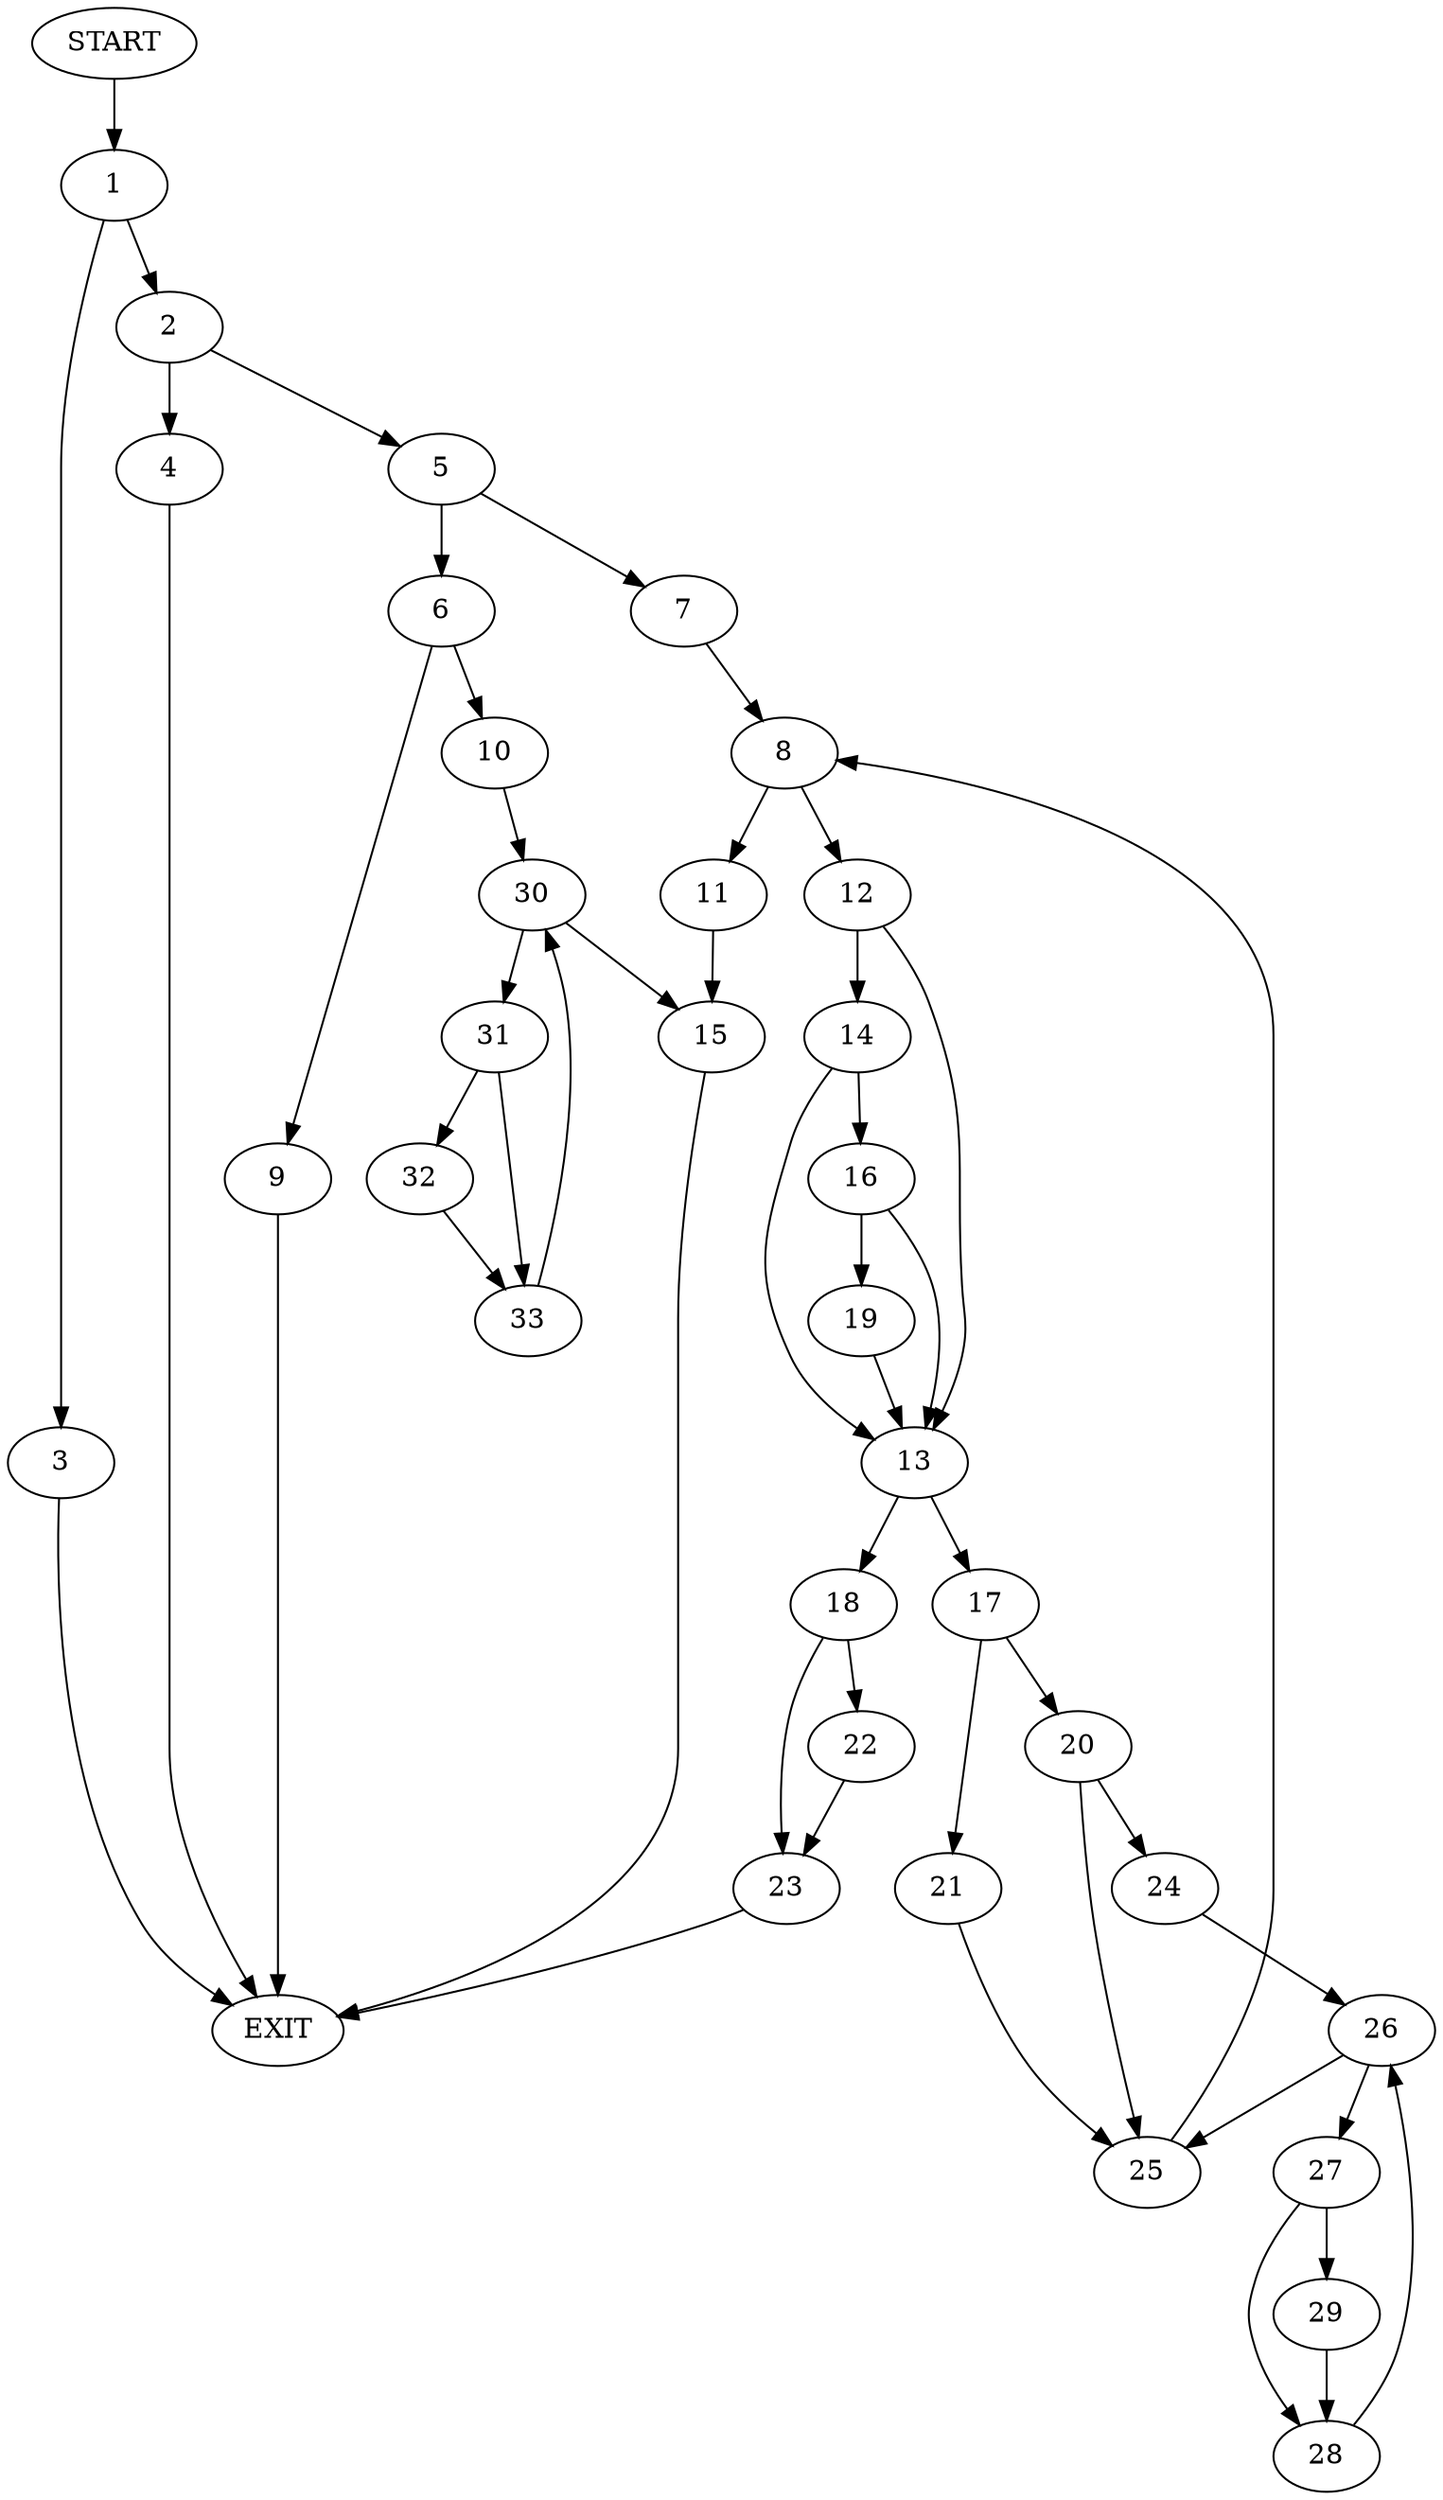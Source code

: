 digraph {
0 [label="START"]
34 [label="EXIT"]
0 -> 1
1 -> 2
1 -> 3
2 -> 4
2 -> 5
3 -> 34
5 -> 6
5 -> 7
4 -> 34
7 -> 8
6 -> 9
6 -> 10
8 -> 11
8 -> 12
12 -> 13
12 -> 14
11 -> 15
14 -> 13
14 -> 16
13 -> 17
13 -> 18
16 -> 13
16 -> 19
19 -> 13
17 -> 20
17 -> 21
18 -> 22
18 -> 23
22 -> 23
23 -> 34
20 -> 24
20 -> 25
21 -> 25
25 -> 8
24 -> 26
26 -> 27
26 -> 25
27 -> 28
27 -> 29
29 -> 28
28 -> 26
15 -> 34
10 -> 30
9 -> 34
30 -> 31
30 -> 15
31 -> 32
31 -> 33
32 -> 33
33 -> 30
}
